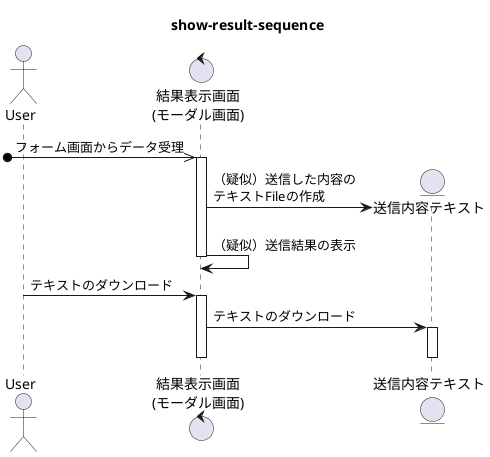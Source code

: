 @startuml show-result
title show-result-sequence
actor User
control "結果表示画面\n(モーダル画面)" as shw

[o->> shw:フォーム画面からデータ受理
activate shw
create entity 送信内容テキスト as txt
shw-> txt:（疑似）送信した内容の\nテキストFileの作成
shw-> shw:（疑似）送信結果の表示
deactivate shw
User-> shw:テキストのダウンロード
activate shw
shw-> txt:テキストのダウンロード
activate txt
deactivate txt
deactivate shw



@enduml